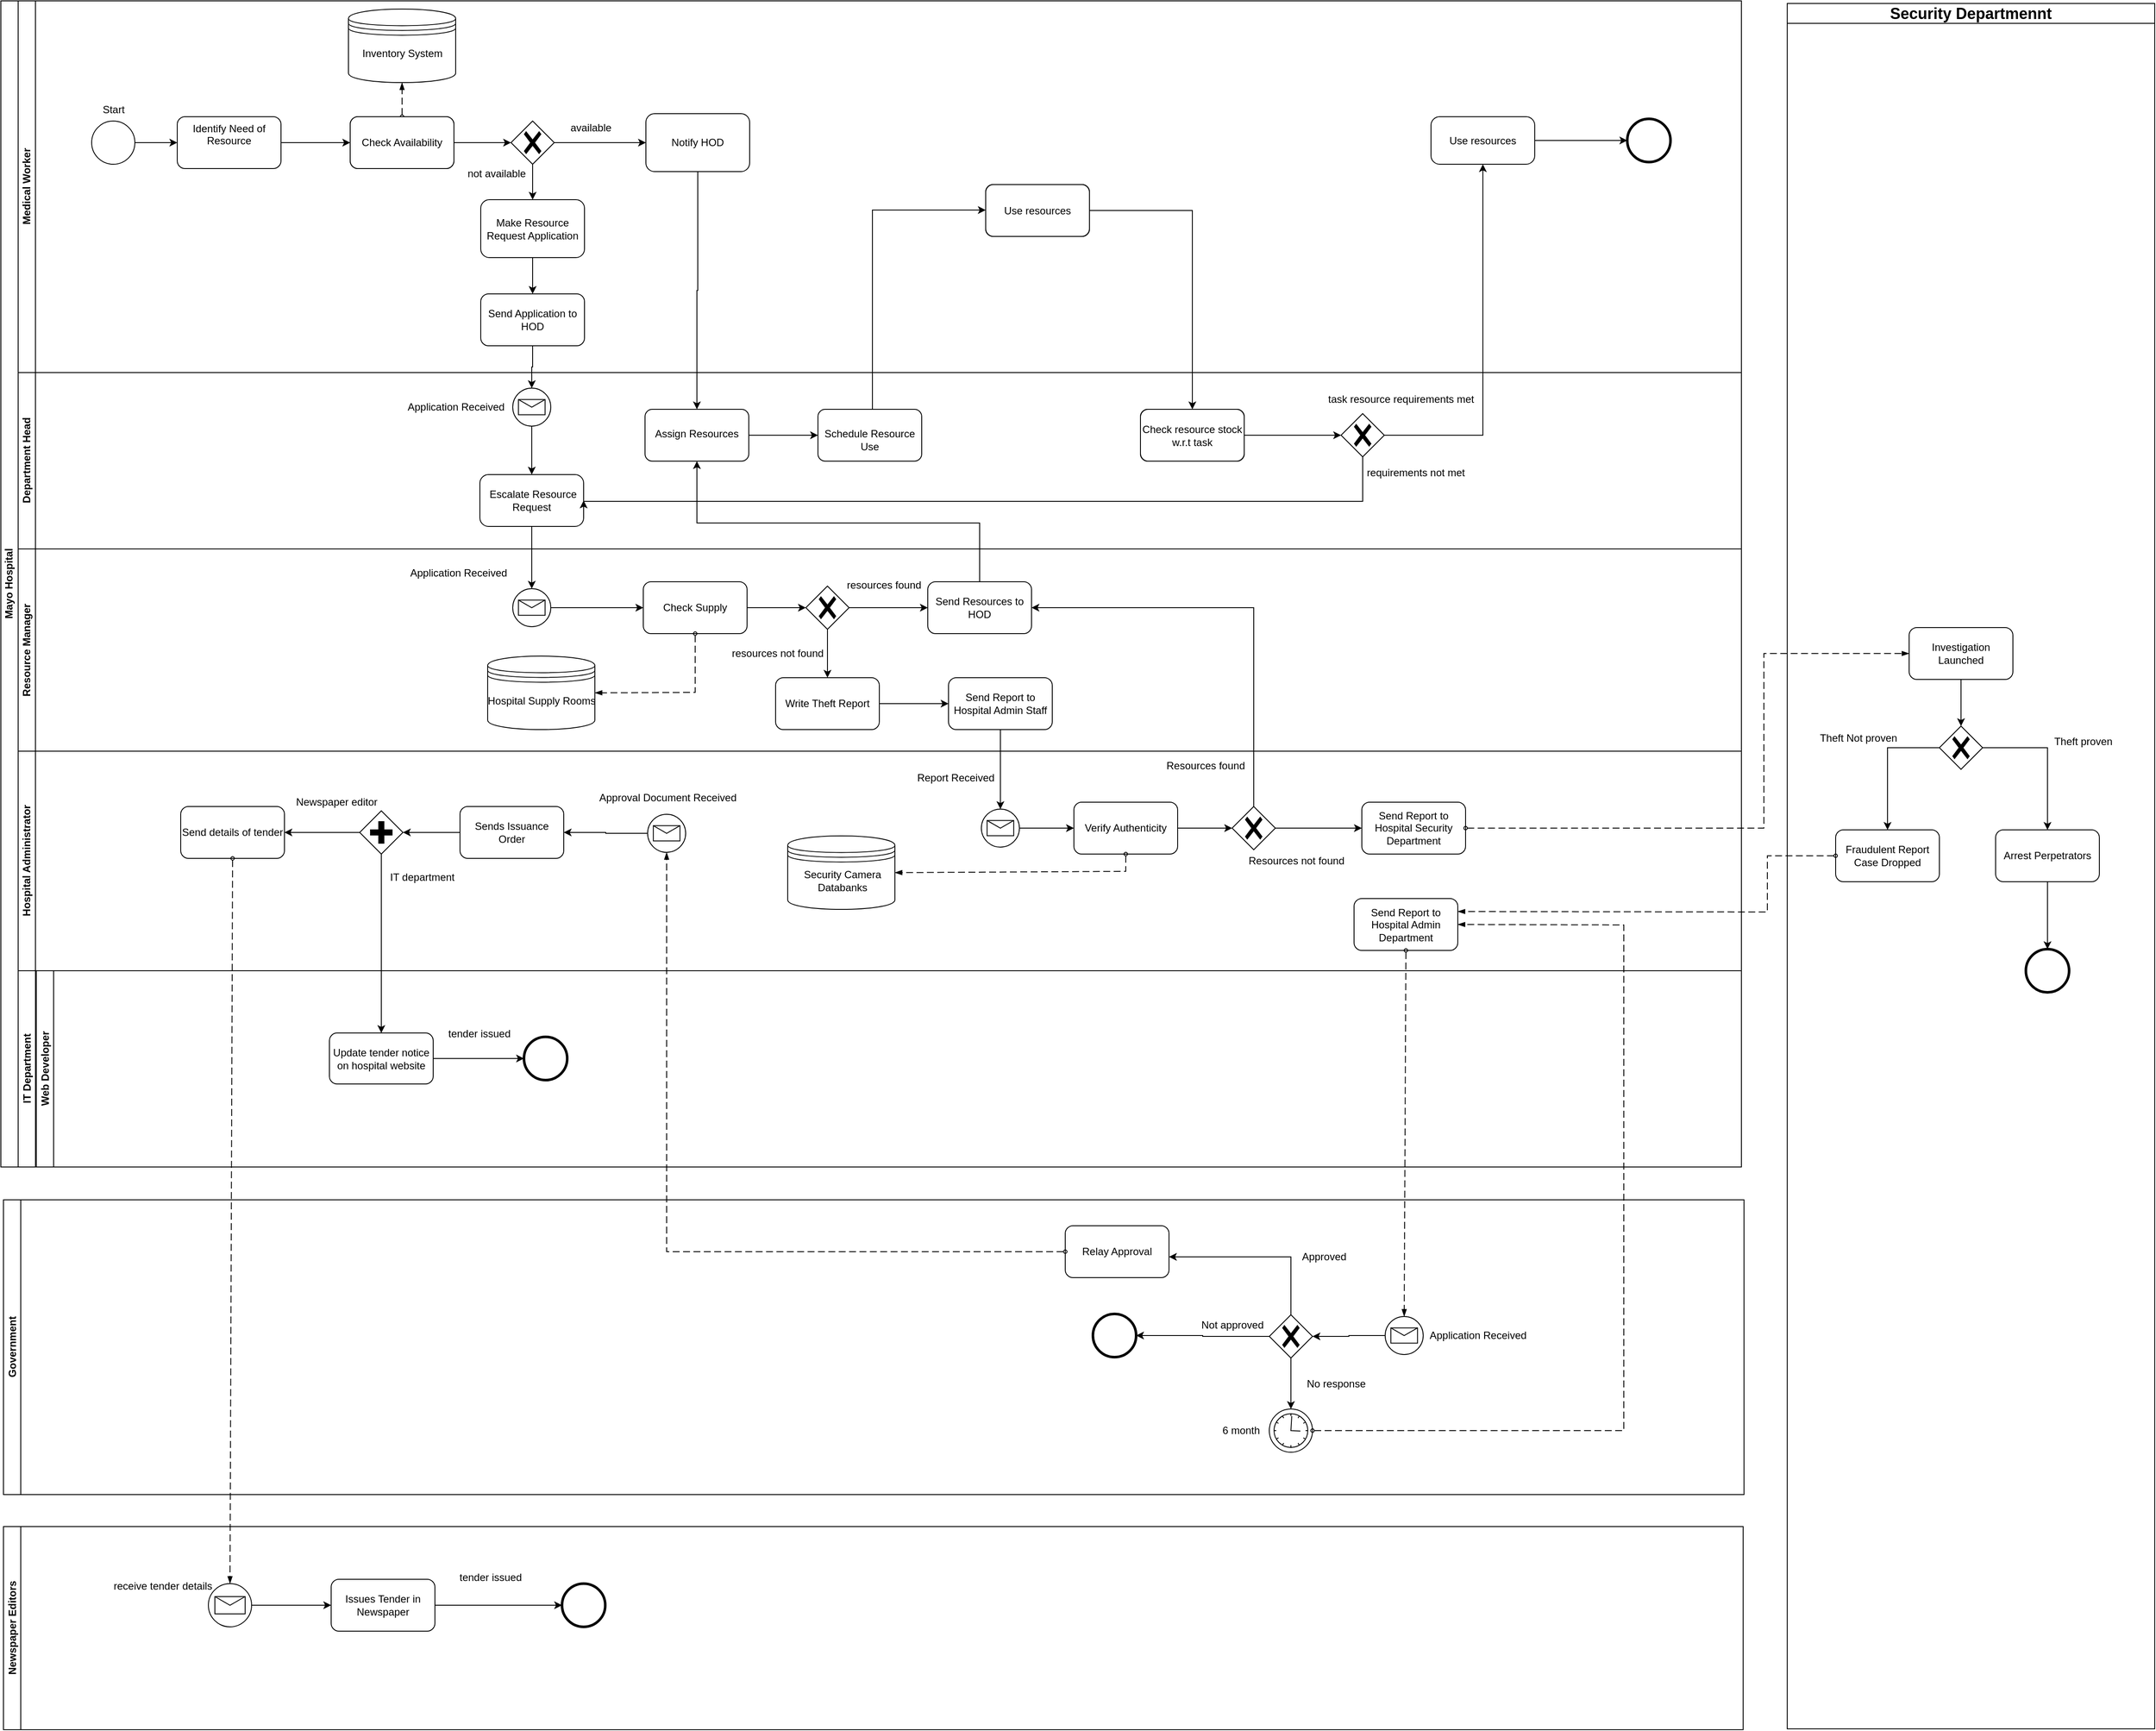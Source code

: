 <mxfile version="21.3.2">
  <diagram id="prtHgNgQTEPvFCAcTncT" name="Page-1">
    <mxGraphModel dx="1350" dy="843" grid="0" gridSize="10" guides="1" tooltips="1" connect="1" arrows="1" fold="1" page="0" pageScale="1" pageWidth="827" pageHeight="1169" math="0" shadow="0">
      <root>
        <mxCell id="0" />
        <mxCell id="1" parent="0" />
        <mxCell id="IY3fmP8SClLRD5BfS2_E-16" value="Mayo Hospital" style="swimlane;html=1;childLayout=stackLayout;resizeParent=1;resizeParentMax=0;horizontal=0;startSize=20;horizontalStack=0;whiteSpace=wrap;labelBackgroundColor=none;" parent="1" vertex="1">
          <mxGeometry x="359" y="471" width="2013" height="1349" as="geometry" />
        </mxCell>
        <mxCell id="IY3fmP8SClLRD5BfS2_E-17" value="Medical Worker" style="swimlane;html=1;startSize=20;horizontal=0;labelBackgroundColor=none;" parent="IY3fmP8SClLRD5BfS2_E-16" vertex="1">
          <mxGeometry x="20" width="1993" height="430" as="geometry" />
        </mxCell>
        <mxCell id="IY3fmP8SClLRD5BfS2_E-31" value="" style="edgeStyle=orthogonalEdgeStyle;rounded=0;orthogonalLoop=1;jettySize=auto;html=1;labelBackgroundColor=none;fontColor=default;" parent="IY3fmP8SClLRD5BfS2_E-17" source="IY3fmP8SClLRD5BfS2_E-26" target="IY3fmP8SClLRD5BfS2_E-30" edge="1">
          <mxGeometry relative="1" as="geometry" />
        </mxCell>
        <mxCell id="IY3fmP8SClLRD5BfS2_E-26" value="" style="points=[[0.145,0.145,0],[0.5,0,0],[0.855,0.145,0],[1,0.5,0],[0.855,0.855,0],[0.5,1,0],[0.145,0.855,0],[0,0.5,0]];shape=mxgraph.bpmn.event;html=1;verticalLabelPosition=bottom;labelBackgroundColor=none;verticalAlign=top;align=center;perimeter=ellipsePerimeter;outlineConnect=0;aspect=fixed;outline=standard;symbol=general;" parent="IY3fmP8SClLRD5BfS2_E-17" vertex="1">
          <mxGeometry x="85" y="139" width="50" height="50" as="geometry" />
        </mxCell>
        <mxCell id="IY3fmP8SClLRD5BfS2_E-34" value="" style="edgeStyle=orthogonalEdgeStyle;rounded=0;orthogonalLoop=1;jettySize=auto;html=1;labelBackgroundColor=none;fontColor=default;" parent="IY3fmP8SClLRD5BfS2_E-17" source="IY3fmP8SClLRD5BfS2_E-30" target="IY3fmP8SClLRD5BfS2_E-33" edge="1">
          <mxGeometry relative="1" as="geometry" />
        </mxCell>
        <mxCell id="IY3fmP8SClLRD5BfS2_E-30" value="Identify Need of Resource" style="rounded=1;whiteSpace=wrap;html=1;verticalAlign=top;labelBackgroundColor=none;align=center;" parent="IY3fmP8SClLRD5BfS2_E-17" vertex="1">
          <mxGeometry x="184" y="134" width="120" height="60" as="geometry" />
        </mxCell>
        <mxCell id="IY3fmP8SClLRD5BfS2_E-32" value="Start" style="text;html=1;align=center;verticalAlign=middle;resizable=0;points=[];autosize=1;strokeColor=none;fillColor=none;labelBackgroundColor=none;" parent="IY3fmP8SClLRD5BfS2_E-17" vertex="1">
          <mxGeometry x="88.5" y="113" width="43" height="26" as="geometry" />
        </mxCell>
        <mxCell id="IY3fmP8SClLRD5BfS2_E-36" value="" style="edgeStyle=orthogonalEdgeStyle;rounded=0;orthogonalLoop=1;jettySize=auto;html=1;labelBackgroundColor=none;fontColor=default;" parent="IY3fmP8SClLRD5BfS2_E-17" source="IY3fmP8SClLRD5BfS2_E-33" target="IY3fmP8SClLRD5BfS2_E-35" edge="1">
          <mxGeometry relative="1" as="geometry" />
        </mxCell>
        <mxCell id="IY3fmP8SClLRD5BfS2_E-33" value="&amp;nbsp;&amp;nbsp;&amp;nbsp;&amp;nbsp;&amp;nbsp;&amp;nbsp;&amp;nbsp;&amp;nbsp;&amp;nbsp;&amp;nbsp;&amp;nbsp;&amp;nbsp;&amp;nbsp;&amp;nbsp;&amp;nbsp;&amp;nbsp;&amp;nbsp;&amp;nbsp;&amp;nbsp;&amp;nbsp;&amp;nbsp;&amp;nbsp;&amp;nbsp;&amp;nbsp;&amp;nbsp;&amp;nbsp;&amp;nbsp;&amp;nbsp;&amp;nbsp;&amp;nbsp;&amp;nbsp;&amp;nbsp;&amp;nbsp;&amp;nbsp;&amp;nbsp;&amp;nbsp;&amp;nbsp; Check Availability" style="whiteSpace=wrap;html=1;verticalAlign=top;rounded=1;labelBackgroundColor=none;" parent="IY3fmP8SClLRD5BfS2_E-17" vertex="1">
          <mxGeometry x="384" y="134" width="120" height="60" as="geometry" />
        </mxCell>
        <mxCell id="IY3fmP8SClLRD5BfS2_E-61" value="" style="edgeStyle=orthogonalEdgeStyle;rounded=0;orthogonalLoop=1;jettySize=auto;html=1;labelBackgroundColor=none;fontColor=default;" parent="IY3fmP8SClLRD5BfS2_E-17" source="IY3fmP8SClLRD5BfS2_E-35" target="IY3fmP8SClLRD5BfS2_E-60" edge="1">
          <mxGeometry relative="1" as="geometry" />
        </mxCell>
        <mxCell id="IY3fmP8SClLRD5BfS2_E-35" value="" style="points=[[0.25,0.25,0],[0.5,0,0],[0.75,0.25,0],[1,0.5,0],[0.75,0.75,0],[0.5,1,0],[0.25,0.75,0],[0,0.5,0]];shape=mxgraph.bpmn.gateway2;html=1;verticalLabelPosition=bottom;labelBackgroundColor=none;verticalAlign=top;align=center;perimeter=rhombusPerimeter;outlineConnect=0;outline=none;symbol=none;gwType=exclusive;" parent="IY3fmP8SClLRD5BfS2_E-17" vertex="1">
          <mxGeometry x="570" y="139" width="50" height="50" as="geometry" />
        </mxCell>
        <mxCell id="IY3fmP8SClLRD5BfS2_E-41" value="available" style="text;html=1;align=center;verticalAlign=middle;resizable=0;points=[];autosize=1;strokeColor=none;fillColor=none;labelBackgroundColor=none;" parent="IY3fmP8SClLRD5BfS2_E-17" vertex="1">
          <mxGeometry x="630" y="134" width="63" height="26" as="geometry" />
        </mxCell>
        <mxCell id="IY3fmP8SClLRD5BfS2_E-42" value="not available" style="text;html=1;align=center;verticalAlign=middle;resizable=0;points=[];autosize=1;strokeColor=none;fillColor=none;labelBackgroundColor=none;" parent="IY3fmP8SClLRD5BfS2_E-17" vertex="1">
          <mxGeometry x="512" y="186.5" width="82" height="26" as="geometry" />
        </mxCell>
        <mxCell id="IY3fmP8SClLRD5BfS2_E-60" value="Notify HOD" style="points=[[0.25,0,0],[0.5,0,0],[0.75,0,0],[1,0.25,0],[1,0.5,0],[1,0.75,0],[0.75,1,0],[0.5,1,0],[0.25,1,0],[0,0.75,0],[0,0.5,0],[0,0.25,0]];shape=mxgraph.bpmn.task;whiteSpace=wrap;rectStyle=rounded;size=10;html=1;container=1;expand=0;collapsible=0;taskMarker=abstract;labelBackgroundColor=none;" parent="IY3fmP8SClLRD5BfS2_E-17" vertex="1">
          <mxGeometry x="726" y="130.5" width="120" height="67" as="geometry" />
        </mxCell>
        <mxCell id="IY3fmP8SClLRD5BfS2_E-69" value="" style="edgeStyle=orthogonalEdgeStyle;rounded=0;orthogonalLoop=1;jettySize=auto;html=1;entryX=0;entryY=0.5;entryDx=0;entryDy=0;entryPerimeter=0;labelBackgroundColor=none;fontColor=default;" parent="IY3fmP8SClLRD5BfS2_E-17" source="IY3fmP8SClLRD5BfS2_E-66" target="IY3fmP8SClLRD5BfS2_E-264" edge="1">
          <mxGeometry relative="1" as="geometry">
            <mxPoint x="1849" y="161.5" as="targetPoint" />
          </mxGeometry>
        </mxCell>
        <mxCell id="IY3fmP8SClLRD5BfS2_E-66" value="Use resources" style="points=[[0.25,0,0],[0.5,0,0],[0.75,0,0],[1,0.25,0],[1,0.5,0],[1,0.75,0],[0.75,1,0],[0.5,1,0],[0.25,1,0],[0,0.75,0],[0,0.5,0],[0,0.25,0]];shape=mxgraph.bpmn.task;whiteSpace=wrap;rectStyle=rounded;size=10;html=1;container=1;expand=0;collapsible=0;taskMarker=abstract;labelBackgroundColor=none;" parent="IY3fmP8SClLRD5BfS2_E-17" vertex="1">
          <mxGeometry x="1634" y="134" width="120" height="55" as="geometry" />
        </mxCell>
        <mxCell id="IY3fmP8SClLRD5BfS2_E-87" value="" style="edgeStyle=orthogonalEdgeStyle;rounded=0;orthogonalLoop=1;jettySize=auto;html=1;labelBackgroundColor=none;fontColor=default;" parent="IY3fmP8SClLRD5BfS2_E-17" source="IY3fmP8SClLRD5BfS2_E-77" target="IY3fmP8SClLRD5BfS2_E-86" edge="1">
          <mxGeometry relative="1" as="geometry" />
        </mxCell>
        <mxCell id="IY3fmP8SClLRD5BfS2_E-77" value="Make Resource Request Application" style="points=[[0.25,0,0],[0.5,0,0],[0.75,0,0],[1,0.25,0],[1,0.5,0],[1,0.75,0],[0.75,1,0],[0.5,1,0],[0.25,1,0],[0,0.75,0],[0,0.5,0],[0,0.25,0]];shape=mxgraph.bpmn.task;whiteSpace=wrap;rectStyle=rounded;size=10;html=1;container=1;expand=0;collapsible=0;taskMarker=abstract;labelBackgroundColor=none;" parent="IY3fmP8SClLRD5BfS2_E-17" vertex="1">
          <mxGeometry x="535" y="230" width="120" height="67" as="geometry" />
        </mxCell>
        <mxCell id="IY3fmP8SClLRD5BfS2_E-81" value="" style="endArrow=classic;html=1;rounded=0;exitX=0.5;exitY=1;exitDx=0;exitDy=0;exitPerimeter=0;entryX=0.5;entryY=0;entryDx=0;entryDy=0;entryPerimeter=0;labelBackgroundColor=none;fontColor=default;" parent="IY3fmP8SClLRD5BfS2_E-17" source="IY3fmP8SClLRD5BfS2_E-35" target="IY3fmP8SClLRD5BfS2_E-77" edge="1">
          <mxGeometry width="50" height="50" relative="1" as="geometry">
            <mxPoint x="797" y="336" as="sourcePoint" />
            <mxPoint x="847" y="286" as="targetPoint" />
          </mxGeometry>
        </mxCell>
        <mxCell id="IY3fmP8SClLRD5BfS2_E-86" value="Send Application to HOD" style="rounded=1;whiteSpace=wrap;html=1;labelBackgroundColor=none;" parent="IY3fmP8SClLRD5BfS2_E-17" vertex="1">
          <mxGeometry x="535" y="339" width="120" height="60" as="geometry" />
        </mxCell>
        <mxCell id="IY3fmP8SClLRD5BfS2_E-169" value="" style="shape=datastore;html=1;labelPosition=center;verticalLabelPosition=bottom;align=center;verticalAlign=top;labelBackgroundColor=none;" parent="IY3fmP8SClLRD5BfS2_E-17" vertex="1">
          <mxGeometry x="382" y="9.5" width="124" height="85" as="geometry" />
        </mxCell>
        <mxCell id="IY3fmP8SClLRD5BfS2_E-171" value="" style="dashed=1;dashPattern=8 4;endArrow=blockThin;endFill=1;startArrow=oval;startFill=0;endSize=6;startSize=4;html=1;rounded=0;entryX=0.5;entryY=1;entryDx=0;entryDy=0;labelBackgroundColor=none;fontColor=default;" parent="IY3fmP8SClLRD5BfS2_E-17" source="IY3fmP8SClLRD5BfS2_E-33" target="IY3fmP8SClLRD5BfS2_E-169" edge="1">
          <mxGeometry width="160" relative="1" as="geometry">
            <mxPoint x="903" y="269" as="sourcePoint" />
            <mxPoint x="1063" y="269" as="targetPoint" />
          </mxGeometry>
        </mxCell>
        <mxCell id="IY3fmP8SClLRD5BfS2_E-172" value="Inventory System" style="text;html=1;align=center;verticalAlign=middle;resizable=0;points=[];autosize=1;strokeColor=none;fillColor=none;labelBackgroundColor=none;" parent="IY3fmP8SClLRD5BfS2_E-17" vertex="1">
          <mxGeometry x="388" y="48" width="111" height="26" as="geometry" />
        </mxCell>
        <mxCell id="IY3fmP8SClLRD5BfS2_E-264" value="" style="points=[[0.145,0.145,0],[0.5,0,0],[0.855,0.145,0],[1,0.5,0],[0.855,0.855,0],[0.5,1,0],[0.145,0.855,0],[0,0.5,0]];shape=mxgraph.bpmn.event;html=1;verticalLabelPosition=bottom;labelBackgroundColor=none;verticalAlign=top;align=center;perimeter=ellipsePerimeter;outlineConnect=0;aspect=fixed;outline=end;symbol=terminate2;" parent="IY3fmP8SClLRD5BfS2_E-17" vertex="1">
          <mxGeometry x="1861" y="136.5" width="50" height="50" as="geometry" />
        </mxCell>
        <mxCell id="IY3fmP8SClLRD5BfS2_E-45" value="Use resources" style="rounded=1;whiteSpace=wrap;html=1;verticalAlign=top;labelBackgroundColor=none;arcSize=14;fillStyle=hatch;" parent="IY3fmP8SClLRD5BfS2_E-17" vertex="1">
          <mxGeometry x="1119" y="212.5" width="120" height="60" as="geometry" />
        </mxCell>
        <mxCell id="WIWOIlr0f5QlMzEuFdTS-1" value="Check Availability" style="rounded=1;whiteSpace=wrap;html=1;labelBackgroundColor=none;" parent="IY3fmP8SClLRD5BfS2_E-17" vertex="1">
          <mxGeometry x="384" y="134" width="120" height="60" as="geometry" />
        </mxCell>
        <mxCell id="WIWOIlr0f5QlMzEuFdTS-2" value="Use resources" style="rounded=1;whiteSpace=wrap;html=1;labelBackgroundColor=none;" parent="IY3fmP8SClLRD5BfS2_E-17" vertex="1">
          <mxGeometry x="1119" y="212.5" width="120" height="60" as="geometry" />
        </mxCell>
        <mxCell id="IY3fmP8SClLRD5BfS2_E-18" value="Department Head" style="swimlane;html=1;startSize=20;horizontal=0;labelBackgroundColor=none;" parent="IY3fmP8SClLRD5BfS2_E-16" vertex="1">
          <mxGeometry x="20" y="430" width="1993" height="204" as="geometry" />
        </mxCell>
        <mxCell id="IY3fmP8SClLRD5BfS2_E-37" value="&amp;nbsp;&amp;nbsp;&amp;nbsp;&amp;nbsp;&amp;nbsp;&amp;nbsp;&amp;nbsp;&amp;nbsp;&amp;nbsp;&amp;nbsp;&amp;nbsp;&amp;nbsp;&amp;nbsp;&amp;nbsp;&amp;nbsp;&amp;nbsp;&amp;nbsp;&amp;nbsp;&amp;nbsp;&amp;nbsp;&amp;nbsp;&amp;nbsp;&amp;nbsp;&amp;nbsp;&amp;nbsp;&amp;nbsp;&amp;nbsp;&amp;nbsp;&amp;nbsp;&amp;nbsp;&amp;nbsp;&amp;nbsp; Assign Resources" style="rounded=1;whiteSpace=wrap;html=1;verticalAlign=top;labelBackgroundColor=none;arcSize=14;" parent="IY3fmP8SClLRD5BfS2_E-18" vertex="1">
          <mxGeometry x="725" y="42.5" width="120" height="60" as="geometry" />
        </mxCell>
        <mxCell id="IY3fmP8SClLRD5BfS2_E-43" value="&amp;nbsp;&amp;nbsp;&amp;nbsp;&amp;nbsp;&amp;nbsp;&amp;nbsp;&amp;nbsp;&amp;nbsp;&amp;nbsp;&amp;nbsp;&amp;nbsp;&amp;nbsp;&amp;nbsp;&amp;nbsp;&amp;nbsp;&amp;nbsp;&amp;nbsp;&amp;nbsp;&amp;nbsp;&amp;nbsp;&amp;nbsp;&amp;nbsp;&amp;nbsp;&amp;nbsp; Schedule Resource Use" style="whiteSpace=wrap;html=1;verticalAlign=top;rounded=1;labelBackgroundColor=none;arcSize=14;" parent="IY3fmP8SClLRD5BfS2_E-18" vertex="1">
          <mxGeometry x="925" y="42.5" width="120" height="60" as="geometry" />
        </mxCell>
        <mxCell id="IY3fmP8SClLRD5BfS2_E-44" value="" style="edgeStyle=orthogonalEdgeStyle;rounded=0;orthogonalLoop=1;jettySize=auto;html=1;labelBackgroundColor=none;fontColor=default;" parent="IY3fmP8SClLRD5BfS2_E-18" source="IY3fmP8SClLRD5BfS2_E-37" target="IY3fmP8SClLRD5BfS2_E-43" edge="1">
          <mxGeometry relative="1" as="geometry" />
        </mxCell>
        <mxCell id="IY3fmP8SClLRD5BfS2_E-47" value="Check resource stock w.r.t task" style="whiteSpace=wrap;html=1;verticalAlign=top;rounded=1;labelBackgroundColor=none;arcSize=14;fillStyle=hatch;" parent="IY3fmP8SClLRD5BfS2_E-18" vertex="1">
          <mxGeometry x="1298" y="42.5" width="120" height="60" as="geometry" />
        </mxCell>
        <mxCell id="IY3fmP8SClLRD5BfS2_E-51" value="" style="points=[[0.25,0.25,0],[0.5,0,0],[0.75,0.25,0],[1,0.5,0],[0.75,0.75,0],[0.5,1,0],[0.25,0.75,0],[0,0.5,0]];shape=mxgraph.bpmn.gateway2;html=1;verticalLabelPosition=bottom;labelBackgroundColor=none;verticalAlign=top;align=center;perimeter=rhombusPerimeter;outlineConnect=0;outline=none;symbol=none;gwType=exclusive;" parent="IY3fmP8SClLRD5BfS2_E-18" vertex="1">
          <mxGeometry x="1530" y="47.5" width="50" height="50" as="geometry" />
        </mxCell>
        <mxCell id="IY3fmP8SClLRD5BfS2_E-52" value="" style="edgeStyle=orthogonalEdgeStyle;rounded=0;orthogonalLoop=1;jettySize=auto;html=1;labelBackgroundColor=none;fontColor=default;" parent="IY3fmP8SClLRD5BfS2_E-18" source="IY3fmP8SClLRD5BfS2_E-47" target="IY3fmP8SClLRD5BfS2_E-51" edge="1">
          <mxGeometry relative="1" as="geometry" />
        </mxCell>
        <mxCell id="IY3fmP8SClLRD5BfS2_E-58" value="requirements not met " style="text;html=1;align=center;verticalAlign=middle;resizable=0;points=[];autosize=1;strokeColor=none;fillColor=none;labelBackgroundColor=none;" parent="IY3fmP8SClLRD5BfS2_E-18" vertex="1">
          <mxGeometry x="1551" y="102.5" width="129" height="26" as="geometry" />
        </mxCell>
        <mxCell id="IY3fmP8SClLRD5BfS2_E-57" value="task resource requirements met " style="text;html=1;align=center;verticalAlign=middle;resizable=0;points=[];autosize=1;strokeColor=none;fillColor=none;labelBackgroundColor=none;" parent="IY3fmP8SClLRD5BfS2_E-18" vertex="1">
          <mxGeometry x="1507" y="18" width="184" height="26" as="geometry" />
        </mxCell>
        <mxCell id="IY3fmP8SClLRD5BfS2_E-75" value="&amp;nbsp;Escalate Resource Request " style="points=[[0.25,0,0],[0.5,0,0],[0.75,0,0],[1,0.25,0],[1,0.5,0],[1,0.75,0],[0.75,1,0],[0.5,1,0],[0.25,1,0],[0,0.75,0],[0,0.5,0],[0,0.25,0]];shape=mxgraph.bpmn.task;whiteSpace=wrap;rectStyle=rounded;size=10;html=1;container=1;expand=0;collapsible=0;taskMarker=abstract;labelBackgroundColor=none;" parent="IY3fmP8SClLRD5BfS2_E-18" vertex="1">
          <mxGeometry x="534" y="118" width="120" height="60" as="geometry" />
        </mxCell>
        <mxCell id="IY3fmP8SClLRD5BfS2_E-56" value="" style="edgeStyle=orthogonalEdgeStyle;rounded=0;orthogonalLoop=1;jettySize=auto;html=1;entryX=1;entryY=0.5;entryDx=0;entryDy=0;entryPerimeter=0;labelBackgroundColor=none;fontColor=default;" parent="IY3fmP8SClLRD5BfS2_E-18" source="IY3fmP8SClLRD5BfS2_E-51" target="IY3fmP8SClLRD5BfS2_E-75" edge="1">
          <mxGeometry relative="1" as="geometry">
            <mxPoint x="657" y="149" as="targetPoint" />
            <Array as="points">
              <mxPoint x="1555" y="149" />
              <mxPoint x="654" y="149" />
            </Array>
          </mxGeometry>
        </mxCell>
        <mxCell id="IY3fmP8SClLRD5BfS2_E-82" value="" style="points=[[0.145,0.145,0],[0.5,0,0],[0.855,0.145,0],[1,0.5,0],[0.855,0.855,0],[0.5,1,0],[0.145,0.855,0],[0,0.5,0]];shape=mxgraph.bpmn.event;html=1;verticalLabelPosition=bottom;labelBackgroundColor=none;verticalAlign=top;align=center;perimeter=ellipsePerimeter;outlineConnect=0;aspect=fixed;outline=standard;symbol=message;" parent="IY3fmP8SClLRD5BfS2_E-18" vertex="1">
          <mxGeometry x="572" y="18" width="44" height="44" as="geometry" />
        </mxCell>
        <mxCell id="IY3fmP8SClLRD5BfS2_E-84" value="" style="endArrow=classic;html=1;rounded=0;exitX=0.5;exitY=1;exitDx=0;exitDy=0;exitPerimeter=0;entryX=0.5;entryY=0;entryDx=0;entryDy=0;entryPerimeter=0;labelBackgroundColor=none;fontColor=default;" parent="IY3fmP8SClLRD5BfS2_E-18" source="IY3fmP8SClLRD5BfS2_E-82" target="IY3fmP8SClLRD5BfS2_E-75" edge="1">
          <mxGeometry width="50" height="50" relative="1" as="geometry">
            <mxPoint x="675" y="-16" as="sourcePoint" />
            <mxPoint x="725" y="-66" as="targetPoint" />
          </mxGeometry>
        </mxCell>
        <mxCell id="IY3fmP8SClLRD5BfS2_E-85" value="Application Received" style="text;html=1;align=center;verticalAlign=middle;resizable=0;points=[];autosize=1;strokeColor=none;fillColor=none;labelBackgroundColor=none;" parent="IY3fmP8SClLRD5BfS2_E-18" vertex="1">
          <mxGeometry x="443" y="27" width="126" height="26" as="geometry" />
        </mxCell>
        <mxCell id="WIWOIlr0f5QlMzEuFdTS-5" value="Check resource stock w.r.t task" style="rounded=1;whiteSpace=wrap;html=1;labelBackgroundColor=none;" parent="IY3fmP8SClLRD5BfS2_E-18" vertex="1">
          <mxGeometry x="1298" y="42.5" width="120" height="60" as="geometry" />
        </mxCell>
        <mxCell id="IY3fmP8SClLRD5BfS2_E-23" value="Resource Manager" style="swimlane;startSize=20;horizontal=0;html=1;whiteSpace=wrap;labelBackgroundColor=none;" parent="IY3fmP8SClLRD5BfS2_E-16" vertex="1">
          <mxGeometry x="20" y="634" width="1993" height="234" as="geometry" />
        </mxCell>
        <mxCell id="IY3fmP8SClLRD5BfS2_E-100" value="" style="edgeStyle=orthogonalEdgeStyle;rounded=0;orthogonalLoop=1;jettySize=auto;html=1;labelBackgroundColor=none;fontColor=default;" parent="IY3fmP8SClLRD5BfS2_E-23" source="IY3fmP8SClLRD5BfS2_E-89" target="IY3fmP8SClLRD5BfS2_E-99" edge="1">
          <mxGeometry relative="1" as="geometry" />
        </mxCell>
        <mxCell id="IY3fmP8SClLRD5BfS2_E-89" value="" style="points=[[0.145,0.145,0],[0.5,0,0],[0.855,0.145,0],[1,0.5,0],[0.855,0.855,0],[0.5,1,0],[0.145,0.855,0],[0,0.5,0]];shape=mxgraph.bpmn.event;html=1;verticalLabelPosition=bottom;labelBackgroundColor=none;verticalAlign=top;align=center;perimeter=ellipsePerimeter;outlineConnect=0;aspect=fixed;outline=standard;symbol=message;" parent="IY3fmP8SClLRD5BfS2_E-23" vertex="1">
          <mxGeometry x="572" y="46" width="44" height="44" as="geometry" />
        </mxCell>
        <mxCell id="IY3fmP8SClLRD5BfS2_E-91" value="Application Received" style="text;html=1;align=center;verticalAlign=middle;resizable=0;points=[];autosize=1;strokeColor=none;fillColor=none;labelBackgroundColor=none;" parent="IY3fmP8SClLRD5BfS2_E-23" vertex="1">
          <mxGeometry x="446" y="15" width="126" height="26" as="geometry" />
        </mxCell>
        <mxCell id="IY3fmP8SClLRD5BfS2_E-103" value="" style="edgeStyle=orthogonalEdgeStyle;rounded=0;orthogonalLoop=1;jettySize=auto;html=1;entryX=0;entryY=0.5;entryDx=0;entryDy=0;entryPerimeter=0;labelBackgroundColor=none;fontColor=default;" parent="IY3fmP8SClLRD5BfS2_E-23" source="IY3fmP8SClLRD5BfS2_E-99" target="IY3fmP8SClLRD5BfS2_E-104" edge="1">
          <mxGeometry relative="1" as="geometry">
            <mxPoint x="923" y="68" as="targetPoint" />
          </mxGeometry>
        </mxCell>
        <mxCell id="IY3fmP8SClLRD5BfS2_E-99" value="Check Supply" style="rounded=1;whiteSpace=wrap;html=1;labelBackgroundColor=none;" parent="IY3fmP8SClLRD5BfS2_E-23" vertex="1">
          <mxGeometry x="723" y="38" width="120" height="60" as="geometry" />
        </mxCell>
        <mxCell id="IY3fmP8SClLRD5BfS2_E-109" value="" style="edgeStyle=orthogonalEdgeStyle;rounded=0;orthogonalLoop=1;jettySize=auto;html=1;labelBackgroundColor=none;fontColor=default;" parent="IY3fmP8SClLRD5BfS2_E-23" source="IY3fmP8SClLRD5BfS2_E-104" target="IY3fmP8SClLRD5BfS2_E-108" edge="1">
          <mxGeometry relative="1" as="geometry" />
        </mxCell>
        <mxCell id="IY3fmP8SClLRD5BfS2_E-119" value="" style="edgeStyle=orthogonalEdgeStyle;rounded=0;orthogonalLoop=1;jettySize=auto;html=1;labelBackgroundColor=none;fontColor=default;" parent="IY3fmP8SClLRD5BfS2_E-23" source="IY3fmP8SClLRD5BfS2_E-104" target="IY3fmP8SClLRD5BfS2_E-117" edge="1">
          <mxGeometry relative="1" as="geometry" />
        </mxCell>
        <mxCell id="IY3fmP8SClLRD5BfS2_E-104" value="" style="points=[[0.25,0.25,0],[0.5,0,0],[0.75,0.25,0],[1,0.5,0],[0.75,0.75,0],[0.5,1,0],[0.25,0.75,0],[0,0.5,0]];shape=mxgraph.bpmn.gateway2;html=1;verticalLabelPosition=bottom;labelBackgroundColor=none;verticalAlign=top;align=center;perimeter=rhombusPerimeter;outlineConnect=0;outline=none;symbol=none;gwType=exclusive;" parent="IY3fmP8SClLRD5BfS2_E-23" vertex="1">
          <mxGeometry x="911" y="43" width="50" height="50" as="geometry" />
        </mxCell>
        <mxCell id="IY3fmP8SClLRD5BfS2_E-108" value="Send Resources to HOD" style="rounded=1;whiteSpace=wrap;html=1;labelBackgroundColor=none;" parent="IY3fmP8SClLRD5BfS2_E-23" vertex="1">
          <mxGeometry x="1052" y="38" width="120" height="60" as="geometry" />
        </mxCell>
        <mxCell id="IY3fmP8SClLRD5BfS2_E-113" value="resources not found" style="text;html=1;align=center;verticalAlign=middle;resizable=0;points=[];autosize=1;strokeColor=none;fillColor=none;labelBackgroundColor=none;" parent="IY3fmP8SClLRD5BfS2_E-23" vertex="1">
          <mxGeometry x="817" y="108" width="122" height="26" as="geometry" />
        </mxCell>
        <mxCell id="IY3fmP8SClLRD5BfS2_E-124" value="" style="edgeStyle=orthogonalEdgeStyle;rounded=0;orthogonalLoop=1;jettySize=auto;html=1;labelBackgroundColor=none;fontColor=default;" parent="IY3fmP8SClLRD5BfS2_E-23" source="IY3fmP8SClLRD5BfS2_E-117" target="IY3fmP8SClLRD5BfS2_E-123" edge="1">
          <mxGeometry relative="1" as="geometry" />
        </mxCell>
        <mxCell id="IY3fmP8SClLRD5BfS2_E-117" value="Write Theft Report" style="rounded=1;whiteSpace=wrap;html=1;labelBackgroundColor=none;" parent="IY3fmP8SClLRD5BfS2_E-23" vertex="1">
          <mxGeometry x="876" y="149" width="120" height="60" as="geometry" />
        </mxCell>
        <mxCell id="IY3fmP8SClLRD5BfS2_E-123" value="Send Report to Hospital Admin Staff" style="whiteSpace=wrap;html=1;rounded=1;labelBackgroundColor=none;" parent="IY3fmP8SClLRD5BfS2_E-23" vertex="1">
          <mxGeometry x="1076" y="149" width="120" height="60" as="geometry" />
        </mxCell>
        <mxCell id="IY3fmP8SClLRD5BfS2_E-110" value="resources found" style="text;html=1;align=center;verticalAlign=middle;resizable=0;points=[];autosize=1;strokeColor=none;fillColor=none;labelBackgroundColor=none;" parent="IY3fmP8SClLRD5BfS2_E-23" vertex="1">
          <mxGeometry x="949" y="29" width="103" height="26" as="geometry" />
        </mxCell>
        <mxCell id="IY3fmP8SClLRD5BfS2_E-185" value="" style="shape=datastore;html=1;labelPosition=center;verticalLabelPosition=bottom;align=center;verticalAlign=top;labelBackgroundColor=none;" parent="IY3fmP8SClLRD5BfS2_E-23" vertex="1">
          <mxGeometry x="543" y="124" width="124" height="85" as="geometry" />
        </mxCell>
        <mxCell id="IY3fmP8SClLRD5BfS2_E-186" value="Hospital Supply Rooms" style="text;html=1;align=center;verticalAlign=middle;resizable=0;points=[];autosize=1;strokeColor=none;fillColor=none;labelBackgroundColor=none;" parent="IY3fmP8SClLRD5BfS2_E-23" vertex="1">
          <mxGeometry x="535" y="162.5" width="140" height="26" as="geometry" />
        </mxCell>
        <mxCell id="IY3fmP8SClLRD5BfS2_E-187" value="" style="dashed=1;dashPattern=8 4;endArrow=blockThin;endFill=1;startArrow=oval;startFill=0;endSize=6;startSize=4;html=1;rounded=0;exitX=0.5;exitY=1;exitDx=0;exitDy=0;entryX=1;entryY=0.5;entryDx=0;entryDy=0;labelBackgroundColor=none;fontColor=default;" parent="IY3fmP8SClLRD5BfS2_E-23" source="IY3fmP8SClLRD5BfS2_E-99" target="IY3fmP8SClLRD5BfS2_E-185" edge="1">
          <mxGeometry width="160" relative="1" as="geometry">
            <mxPoint x="724" y="168" as="sourcePoint" />
            <mxPoint x="724" y="129" as="targetPoint" />
            <Array as="points">
              <mxPoint x="783" y="166" />
            </Array>
          </mxGeometry>
        </mxCell>
        <mxCell id="IY3fmP8SClLRD5BfS2_E-62" style="edgeStyle=orthogonalEdgeStyle;rounded=0;orthogonalLoop=1;jettySize=auto;html=1;exitX=0.5;exitY=1;exitDx=0;exitDy=0;exitPerimeter=0;entryX=0.5;entryY=0;entryDx=0;entryDy=0;labelBackgroundColor=none;fontColor=default;" parent="IY3fmP8SClLRD5BfS2_E-16" source="IY3fmP8SClLRD5BfS2_E-60" target="IY3fmP8SClLRD5BfS2_E-37" edge="1">
          <mxGeometry relative="1" as="geometry" />
        </mxCell>
        <mxCell id="IY3fmP8SClLRD5BfS2_E-67" value="" style="edgeStyle=orthogonalEdgeStyle;rounded=0;orthogonalLoop=1;jettySize=auto;html=1;labelBackgroundColor=none;fontColor=default;" parent="IY3fmP8SClLRD5BfS2_E-16" source="IY3fmP8SClLRD5BfS2_E-51" target="IY3fmP8SClLRD5BfS2_E-66" edge="1">
          <mxGeometry relative="1" as="geometry" />
        </mxCell>
        <mxCell id="IY3fmP8SClLRD5BfS2_E-88" value="" style="edgeStyle=orthogonalEdgeStyle;rounded=0;orthogonalLoop=1;jettySize=auto;html=1;labelBackgroundColor=none;fontColor=default;" parent="IY3fmP8SClLRD5BfS2_E-16" source="IY3fmP8SClLRD5BfS2_E-86" target="IY3fmP8SClLRD5BfS2_E-82" edge="1">
          <mxGeometry relative="1" as="geometry" />
        </mxCell>
        <mxCell id="IY3fmP8SClLRD5BfS2_E-90" value="" style="edgeStyle=orthogonalEdgeStyle;rounded=0;orthogonalLoop=1;jettySize=auto;html=1;labelBackgroundColor=none;fontColor=default;" parent="IY3fmP8SClLRD5BfS2_E-16" source="IY3fmP8SClLRD5BfS2_E-75" target="IY3fmP8SClLRD5BfS2_E-89" edge="1">
          <mxGeometry relative="1" as="geometry" />
        </mxCell>
        <mxCell id="IY3fmP8SClLRD5BfS2_E-19" value="Hospital Administrator" style="swimlane;html=1;startSize=20;horizontal=0;labelBackgroundColor=none;" parent="IY3fmP8SClLRD5BfS2_E-16" vertex="1">
          <mxGeometry x="20" y="868" width="1993" height="254" as="geometry">
            <mxRectangle x="20" y="240" width="460" height="26" as="alternateBounds" />
          </mxGeometry>
        </mxCell>
        <mxCell id="IY3fmP8SClLRD5BfS2_E-126" value="" style="edgeStyle=orthogonalEdgeStyle;rounded=0;orthogonalLoop=1;jettySize=auto;html=1;entryX=0;entryY=0.5;entryDx=0;entryDy=0;labelBackgroundColor=none;fontColor=default;" parent="IY3fmP8SClLRD5BfS2_E-19" source="IY3fmP8SClLRD5BfS2_E-120" target="IY3fmP8SClLRD5BfS2_E-127" edge="1">
          <mxGeometry relative="1" as="geometry">
            <mxPoint x="1200" y="95" as="targetPoint" />
          </mxGeometry>
        </mxCell>
        <mxCell id="IY3fmP8SClLRD5BfS2_E-120" value="" style="points=[[0.145,0.145,0],[0.5,0,0],[0.855,0.145,0],[1,0.5,0],[0.855,0.855,0],[0.5,1,0],[0.145,0.855,0],[0,0.5,0]];shape=mxgraph.bpmn.event;html=1;verticalLabelPosition=bottom;labelBackgroundColor=none;verticalAlign=top;align=center;perimeter=ellipsePerimeter;outlineConnect=0;aspect=fixed;outline=standard;symbol=message;" parent="IY3fmP8SClLRD5BfS2_E-19" vertex="1">
          <mxGeometry x="1114" y="67" width="44" height="44" as="geometry" />
        </mxCell>
        <mxCell id="IY3fmP8SClLRD5BfS2_E-122" value="Report Received" style="text;html=1;align=center;verticalAlign=middle;resizable=0;points=[];autosize=1;strokeColor=none;fillColor=none;labelBackgroundColor=none;" parent="IY3fmP8SClLRD5BfS2_E-19" vertex="1">
          <mxGeometry x="1031" y="18" width="105" height="26" as="geometry" />
        </mxCell>
        <mxCell id="IY3fmP8SClLRD5BfS2_E-130" value="" style="edgeStyle=orthogonalEdgeStyle;rounded=0;orthogonalLoop=1;jettySize=auto;html=1;entryX=0;entryY=0.5;entryDx=0;entryDy=0;entryPerimeter=0;labelBackgroundColor=none;fontColor=default;" parent="IY3fmP8SClLRD5BfS2_E-19" source="IY3fmP8SClLRD5BfS2_E-127" target="IY3fmP8SClLRD5BfS2_E-129" edge="1">
          <mxGeometry relative="1" as="geometry" />
        </mxCell>
        <mxCell id="IY3fmP8SClLRD5BfS2_E-127" value="Verify Authenticity" style="rounded=1;whiteSpace=wrap;html=1;labelBackgroundColor=none;" parent="IY3fmP8SClLRD5BfS2_E-19" vertex="1">
          <mxGeometry x="1221" y="59" width="120" height="60" as="geometry" />
        </mxCell>
        <mxCell id="IY3fmP8SClLRD5BfS2_E-137" value="" style="edgeStyle=orthogonalEdgeStyle;rounded=0;orthogonalLoop=1;jettySize=auto;html=1;labelBackgroundColor=none;fontColor=default;entryX=0;entryY=0.5;entryDx=0;entryDy=0;" parent="IY3fmP8SClLRD5BfS2_E-19" source="IY3fmP8SClLRD5BfS2_E-129" target="ojtFOfJ83OIl4kcFyT_g-4" edge="1">
          <mxGeometry relative="1" as="geometry" />
        </mxCell>
        <mxCell id="IY3fmP8SClLRD5BfS2_E-129" value="" style="points=[[0.25,0.25,0],[0.5,0,0],[0.75,0.25,0],[1,0.5,0],[0.75,0.75,0],[0.5,1,0],[0.25,0.75,0],[0,0.5,0]];shape=mxgraph.bpmn.gateway2;html=1;verticalLabelPosition=bottom;labelBackgroundColor=none;verticalAlign=top;align=center;perimeter=rhombusPerimeter;outlineConnect=0;outline=none;symbol=none;gwType=exclusive;" parent="IY3fmP8SClLRD5BfS2_E-19" vertex="1">
          <mxGeometry x="1404" y="64" width="50" height="50" as="geometry" />
        </mxCell>
        <mxCell id="IY3fmP8SClLRD5BfS2_E-131" value="Resources found" style="text;html=1;align=center;verticalAlign=middle;resizable=0;points=[];autosize=1;strokeColor=none;fillColor=none;labelBackgroundColor=none;" parent="IY3fmP8SClLRD5BfS2_E-19" vertex="1">
          <mxGeometry x="1319" y="4" width="108" height="26" as="geometry" />
        </mxCell>
        <mxCell id="IY3fmP8SClLRD5BfS2_E-136" value="Send Report to Hospital Admin Department" style="rounded=1;whiteSpace=wrap;html=1;labelBackgroundColor=none;" parent="IY3fmP8SClLRD5BfS2_E-19" vertex="1">
          <mxGeometry x="1545" y="170.5" width="120" height="60" as="geometry" />
        </mxCell>
        <mxCell id="IY3fmP8SClLRD5BfS2_E-138" value="Resources not found" style="text;html=1;align=center;verticalAlign=middle;resizable=0;points=[];autosize=1;strokeColor=none;fillColor=none;labelBackgroundColor=none;" parent="IY3fmP8SClLRD5BfS2_E-19" vertex="1">
          <mxGeometry x="1414" y="114" width="127" height="26" as="geometry" />
        </mxCell>
        <mxCell id="IY3fmP8SClLRD5BfS2_E-189" value="" style="shape=datastore;html=1;labelPosition=center;verticalLabelPosition=bottom;align=center;verticalAlign=top;labelBackgroundColor=none;" parent="IY3fmP8SClLRD5BfS2_E-19" vertex="1">
          <mxGeometry x="890" y="98" width="124" height="85" as="geometry" />
        </mxCell>
        <mxCell id="IY3fmP8SClLRD5BfS2_E-190" value="Security Camera&lt;br&gt;Databanks" style="text;html=1;align=center;verticalAlign=middle;resizable=0;points=[];autosize=1;strokeColor=none;fillColor=none;labelBackgroundColor=none;" parent="IY3fmP8SClLRD5BfS2_E-19" vertex="1">
          <mxGeometry x="899" y="129.5" width="107" height="41" as="geometry" />
        </mxCell>
        <mxCell id="IY3fmP8SClLRD5BfS2_E-193" value="" style="dashed=1;dashPattern=8 4;endArrow=blockThin;endFill=1;startArrow=oval;startFill=0;endSize=6;startSize=4;html=1;rounded=0;exitX=0.5;exitY=1;exitDx=0;exitDy=0;entryX=1;entryY=0.5;entryDx=0;entryDy=0;labelBackgroundColor=none;fontColor=default;" parent="IY3fmP8SClLRD5BfS2_E-19" source="IY3fmP8SClLRD5BfS2_E-127" target="IY3fmP8SClLRD5BfS2_E-189" edge="1">
          <mxGeometry width="160" relative="1" as="geometry">
            <mxPoint x="1149" y="136" as="sourcePoint" />
            <mxPoint x="1033" y="204" as="targetPoint" />
            <Array as="points">
              <mxPoint x="1281" y="139" />
            </Array>
          </mxGeometry>
        </mxCell>
        <mxCell id="IY3fmP8SClLRD5BfS2_E-226" value="" style="edgeStyle=orthogonalEdgeStyle;rounded=0;orthogonalLoop=1;jettySize=auto;html=1;labelBackgroundColor=none;fontColor=default;" parent="IY3fmP8SClLRD5BfS2_E-19" source="IY3fmP8SClLRD5BfS2_E-195" target="IY3fmP8SClLRD5BfS2_E-225" edge="1">
          <mxGeometry relative="1" as="geometry" />
        </mxCell>
        <mxCell id="IY3fmP8SClLRD5BfS2_E-195" value="Sends Issuance Order" style="rounded=1;whiteSpace=wrap;html=1;labelBackgroundColor=none;" parent="IY3fmP8SClLRD5BfS2_E-19" vertex="1">
          <mxGeometry x="511" y="64" width="120" height="60" as="geometry" />
        </mxCell>
        <mxCell id="IY3fmP8SClLRD5BfS2_E-198" value="Approval Document Received" style="text;html=1;align=center;verticalAlign=middle;resizable=0;points=[];autosize=1;strokeColor=none;fillColor=none;labelBackgroundColor=none;" parent="IY3fmP8SClLRD5BfS2_E-19" vertex="1">
          <mxGeometry x="665" y="41" width="172" height="26" as="geometry" />
        </mxCell>
        <mxCell id="IY3fmP8SClLRD5BfS2_E-230" value="" style="edgeStyle=orthogonalEdgeStyle;rounded=0;orthogonalLoop=1;jettySize=auto;html=1;labelBackgroundColor=none;fontColor=default;" parent="IY3fmP8SClLRD5BfS2_E-19" source="IY3fmP8SClLRD5BfS2_E-225" target="IY3fmP8SClLRD5BfS2_E-229" edge="1">
          <mxGeometry relative="1" as="geometry" />
        </mxCell>
        <mxCell id="IY3fmP8SClLRD5BfS2_E-225" value="" style="points=[[0.25,0.25,0],[0.5,0,0],[0.75,0.25,0],[1,0.5,0],[0.75,0.75,0],[0.5,1,0],[0.25,0.75,0],[0,0.5,0]];shape=mxgraph.bpmn.gateway2;html=1;verticalLabelPosition=bottom;labelBackgroundColor=none;verticalAlign=top;align=center;perimeter=rhombusPerimeter;outlineConnect=0;outline=none;symbol=none;gwType=parallel;" parent="IY3fmP8SClLRD5BfS2_E-19" vertex="1">
          <mxGeometry x="395" y="69" width="50" height="50" as="geometry" />
        </mxCell>
        <mxCell id="IY3fmP8SClLRD5BfS2_E-229" value="Send details of tender" style="rounded=1;whiteSpace=wrap;html=1;labelBackgroundColor=none;" parent="IY3fmP8SClLRD5BfS2_E-19" vertex="1">
          <mxGeometry x="188" y="64" width="120" height="60" as="geometry" />
        </mxCell>
        <mxCell id="IY3fmP8SClLRD5BfS2_E-234" value="Newspaper editor" style="text;html=1;align=center;verticalAlign=middle;resizable=0;points=[];autosize=1;strokeColor=none;fillColor=none;labelBackgroundColor=none;" parent="IY3fmP8SClLRD5BfS2_E-19" vertex="1">
          <mxGeometry x="313" y="46" width="109" height="26" as="geometry" />
        </mxCell>
        <mxCell id="ojtFOfJ83OIl4kcFyT_g-4" value="Send Report to Hospital Security Department" style="rounded=1;whiteSpace=wrap;html=1;labelBackgroundColor=none;" vertex="1" parent="IY3fmP8SClLRD5BfS2_E-19">
          <mxGeometry x="1554" y="59" width="120" height="60" as="geometry" />
        </mxCell>
        <mxCell id="IY3fmP8SClLRD5BfS2_E-133" value="" style="endArrow=classic;html=1;rounded=0;exitX=0.5;exitY=0;exitDx=0;exitDy=0;exitPerimeter=0;entryX=1;entryY=0.5;entryDx=0;entryDy=0;labelBackgroundColor=none;fontColor=default;" parent="IY3fmP8SClLRD5BfS2_E-16" source="IY3fmP8SClLRD5BfS2_E-129" target="IY3fmP8SClLRD5BfS2_E-108" edge="1">
          <mxGeometry width="50" height="50" relative="1" as="geometry">
            <mxPoint x="1137" y="732" as="sourcePoint" />
            <mxPoint x="1368" y="712" as="targetPoint" />
            <Array as="points">
              <mxPoint x="1449" y="702" />
            </Array>
          </mxGeometry>
        </mxCell>
        <mxCell id="IY3fmP8SClLRD5BfS2_E-176" value="" style="endArrow=classic;html=1;rounded=0;entryX=0.5;entryY=1;entryDx=0;entryDy=0;exitX=0.5;exitY=0;exitDx=0;exitDy=0;labelBackgroundColor=none;fontColor=default;" parent="IY3fmP8SClLRD5BfS2_E-16" source="IY3fmP8SClLRD5BfS2_E-108" target="IY3fmP8SClLRD5BfS2_E-37" edge="1">
          <mxGeometry width="50" height="50" relative="1" as="geometry">
            <mxPoint x="1194" y="757" as="sourcePoint" />
            <mxPoint x="1244" y="707" as="targetPoint" />
            <Array as="points">
              <mxPoint x="1132" y="604" />
              <mxPoint x="805" y="604" />
            </Array>
          </mxGeometry>
        </mxCell>
        <mxCell id="IY3fmP8SClLRD5BfS2_E-188" value="" style="edgeStyle=orthogonalEdgeStyle;rounded=0;orthogonalLoop=1;jettySize=auto;html=1;entryX=0.5;entryY=0;entryDx=0;entryDy=0;entryPerimeter=0;labelBackgroundColor=none;fontColor=default;" parent="IY3fmP8SClLRD5BfS2_E-16" source="IY3fmP8SClLRD5BfS2_E-123" target="IY3fmP8SClLRD5BfS2_E-120" edge="1">
          <mxGeometry relative="1" as="geometry" />
        </mxCell>
        <mxCell id="IY3fmP8SClLRD5BfS2_E-221" value="IT Department" style="swimlane;startSize=20;horizontal=0;html=1;whiteSpace=wrap;labelBackgroundColor=none;" parent="IY3fmP8SClLRD5BfS2_E-16" vertex="1">
          <mxGeometry x="20" y="1122" width="1993" height="227" as="geometry" />
        </mxCell>
        <mxCell id="IY3fmP8SClLRD5BfS2_E-222" value="Web Developer" style="swimlane;startSize=20;horizontal=0;html=1;whiteSpace=wrap;labelBackgroundColor=none;" parent="IY3fmP8SClLRD5BfS2_E-221" vertex="1">
          <mxGeometry x="21" width="1972" height="227" as="geometry" />
        </mxCell>
        <mxCell id="IY3fmP8SClLRD5BfS2_E-240" value="" style="edgeStyle=orthogonalEdgeStyle;rounded=0;orthogonalLoop=1;jettySize=auto;html=1;labelBackgroundColor=none;fontColor=default;" parent="IY3fmP8SClLRD5BfS2_E-222" source="IY3fmP8SClLRD5BfS2_E-236" target="IY3fmP8SClLRD5BfS2_E-239" edge="1">
          <mxGeometry relative="1" as="geometry" />
        </mxCell>
        <mxCell id="IY3fmP8SClLRD5BfS2_E-236" value="Update tender notice on hospital website" style="rounded=1;whiteSpace=wrap;html=1;labelBackgroundColor=none;" parent="IY3fmP8SClLRD5BfS2_E-222" vertex="1">
          <mxGeometry x="339" y="72" width="120" height="59" as="geometry" />
        </mxCell>
        <mxCell id="IY3fmP8SClLRD5BfS2_E-239" value="" style="points=[[0.145,0.145,0],[0.5,0,0],[0.855,0.145,0],[1,0.5,0],[0.855,0.855,0],[0.5,1,0],[0.145,0.855,0],[0,0.5,0]];shape=mxgraph.bpmn.event;html=1;verticalLabelPosition=bottom;labelBackgroundColor=none;verticalAlign=top;align=center;perimeter=ellipsePerimeter;outlineConnect=0;aspect=fixed;outline=end;symbol=terminate2;" parent="IY3fmP8SClLRD5BfS2_E-222" vertex="1">
          <mxGeometry x="564" y="76.5" width="50" height="50" as="geometry" />
        </mxCell>
        <mxCell id="IY3fmP8SClLRD5BfS2_E-241" value="tender issued" style="text;html=1;align=center;verticalAlign=middle;resizable=0;points=[];autosize=1;strokeColor=none;fillColor=none;labelBackgroundColor=none;" parent="IY3fmP8SClLRD5BfS2_E-222" vertex="1">
          <mxGeometry x="468" y="60" width="88" height="26" as="geometry" />
        </mxCell>
        <mxCell id="IY3fmP8SClLRD5BfS2_E-232" value="" style="edgeStyle=orthogonalEdgeStyle;rounded=0;orthogonalLoop=1;jettySize=auto;html=1;entryX=0.5;entryY=0;entryDx=0;entryDy=0;labelBackgroundColor=none;fontColor=default;" parent="IY3fmP8SClLRD5BfS2_E-16" source="IY3fmP8SClLRD5BfS2_E-225" target="IY3fmP8SClLRD5BfS2_E-236" edge="1">
          <mxGeometry relative="1" as="geometry">
            <mxPoint x="440" y="1199" as="targetPoint" />
          </mxGeometry>
        </mxCell>
        <mxCell id="IY3fmP8SClLRD5BfS2_E-46" value="" style="edgeStyle=orthogonalEdgeStyle;rounded=0;orthogonalLoop=1;jettySize=auto;html=1;labelBackgroundColor=none;fontColor=default;" parent="IY3fmP8SClLRD5BfS2_E-16" source="IY3fmP8SClLRD5BfS2_E-43" target="IY3fmP8SClLRD5BfS2_E-45" edge="1">
          <mxGeometry relative="1" as="geometry">
            <Array as="points">
              <mxPoint x="1008" y="242" />
            </Array>
          </mxGeometry>
        </mxCell>
        <mxCell id="IY3fmP8SClLRD5BfS2_E-48" value="" style="edgeStyle=orthogonalEdgeStyle;rounded=0;orthogonalLoop=1;jettySize=auto;html=1;labelBackgroundColor=none;fontColor=default;" parent="IY3fmP8SClLRD5BfS2_E-16" source="IY3fmP8SClLRD5BfS2_E-45" target="IY3fmP8SClLRD5BfS2_E-47" edge="1">
          <mxGeometry relative="1" as="geometry" />
        </mxCell>
        <mxCell id="IY3fmP8SClLRD5BfS2_E-92" value="Government" style="swimlane;startSize=20;horizontal=0;html=1;whiteSpace=wrap;labelBackgroundColor=none;" parent="1" vertex="1">
          <mxGeometry x="362" y="1858" width="2013" height="341" as="geometry" />
        </mxCell>
        <mxCell id="IY3fmP8SClLRD5BfS2_E-181" value="" style="edgeStyle=orthogonalEdgeStyle;rounded=0;orthogonalLoop=1;jettySize=auto;html=1;entryX=1;entryY=0.5;entryDx=0;entryDy=0;entryPerimeter=0;labelBackgroundColor=none;fontColor=default;" parent="IY3fmP8SClLRD5BfS2_E-92" source="IY3fmP8SClLRD5BfS2_E-140" target="IY3fmP8SClLRD5BfS2_E-159" edge="1">
          <mxGeometry relative="1" as="geometry">
            <mxPoint x="1550" y="157" as="targetPoint" />
          </mxGeometry>
        </mxCell>
        <mxCell id="IY3fmP8SClLRD5BfS2_E-140" value="" style="points=[[0.145,0.145,0],[0.5,0,0],[0.855,0.145,0],[1,0.5,0],[0.855,0.855,0],[0.5,1,0],[0.145,0.855,0],[0,0.5,0]];shape=mxgraph.bpmn.event;html=1;verticalLabelPosition=bottom;labelBackgroundColor=none;verticalAlign=top;align=center;perimeter=ellipsePerimeter;outlineConnect=0;aspect=fixed;outline=standard;symbol=message;" parent="IY3fmP8SClLRD5BfS2_E-92" vertex="1">
          <mxGeometry x="1598" y="135" width="44" height="44" as="geometry" />
        </mxCell>
        <mxCell id="IY3fmP8SClLRD5BfS2_E-142" value="Application Received" style="text;html=1;align=center;verticalAlign=middle;resizable=0;points=[];autosize=1;strokeColor=none;fillColor=none;labelBackgroundColor=none;" parent="IY3fmP8SClLRD5BfS2_E-92" vertex="1">
          <mxGeometry x="1642" y="144" width="126" height="26" as="geometry" />
        </mxCell>
        <mxCell id="IY3fmP8SClLRD5BfS2_E-164" value="" style="edgeStyle=orthogonalEdgeStyle;rounded=0;orthogonalLoop=1;jettySize=auto;html=1;labelBackgroundColor=none;fontColor=default;" parent="IY3fmP8SClLRD5BfS2_E-92" source="IY3fmP8SClLRD5BfS2_E-159" target="IY3fmP8SClLRD5BfS2_E-163" edge="1">
          <mxGeometry relative="1" as="geometry">
            <Array as="points">
              <mxPoint x="1489" y="66" />
            </Array>
          </mxGeometry>
        </mxCell>
        <mxCell id="IY3fmP8SClLRD5BfS2_E-168" value="" style="edgeStyle=orthogonalEdgeStyle;rounded=0;orthogonalLoop=1;jettySize=auto;html=1;entryX=0.5;entryY=0;entryDx=0;entryDy=0;entryPerimeter=0;labelBackgroundColor=none;fontColor=default;" parent="IY3fmP8SClLRD5BfS2_E-92" source="IY3fmP8SClLRD5BfS2_E-159" target="IY3fmP8SClLRD5BfS2_E-201" edge="1">
          <mxGeometry relative="1" as="geometry">
            <mxPoint x="1489" y="251" as="targetPoint" />
          </mxGeometry>
        </mxCell>
        <mxCell id="IY3fmP8SClLRD5BfS2_E-219" value="" style="edgeStyle=orthogonalEdgeStyle;rounded=0;orthogonalLoop=1;jettySize=auto;html=1;labelBackgroundColor=none;fontColor=default;" parent="IY3fmP8SClLRD5BfS2_E-92" source="IY3fmP8SClLRD5BfS2_E-159" target="IY3fmP8SClLRD5BfS2_E-218" edge="1">
          <mxGeometry relative="1" as="geometry" />
        </mxCell>
        <mxCell id="IY3fmP8SClLRD5BfS2_E-159" value="" style="points=[[0.25,0.25,0],[0.5,0,0],[0.75,0.25,0],[1,0.5,0],[0.75,0.75,0],[0.5,1,0],[0.25,0.75,0],[0,0.5,0]];shape=mxgraph.bpmn.gateway2;html=1;verticalLabelPosition=bottom;labelBackgroundColor=none;verticalAlign=top;align=center;perimeter=rhombusPerimeter;outlineConnect=0;outline=none;symbol=none;gwType=exclusive;" parent="IY3fmP8SClLRD5BfS2_E-92" vertex="1">
          <mxGeometry x="1464" y="133" width="50" height="50" as="geometry" />
        </mxCell>
        <mxCell id="IY3fmP8SClLRD5BfS2_E-163" value="Relay Approval" style="rounded=1;whiteSpace=wrap;html=1;labelBackgroundColor=none;" parent="IY3fmP8SClLRD5BfS2_E-92" vertex="1">
          <mxGeometry x="1228" y="30" width="120" height="60" as="geometry" />
        </mxCell>
        <mxCell id="IY3fmP8SClLRD5BfS2_E-183" value="Approved" style="text;html=1;align=center;verticalAlign=middle;resizable=0;points=[];autosize=1;strokeColor=none;fillColor=none;labelBackgroundColor=none;" parent="IY3fmP8SClLRD5BfS2_E-92" vertex="1">
          <mxGeometry x="1493" y="53" width="67" height="26" as="geometry" />
        </mxCell>
        <mxCell id="IY3fmP8SClLRD5BfS2_E-201" value="" style="points=[[0.145,0.145,0],[0.5,0,0],[0.855,0.145,0],[1,0.5,0],[0.855,0.855,0],[0.5,1,0],[0.145,0.855,0],[0,0.5,0]];shape=mxgraph.bpmn.event;html=1;verticalLabelPosition=bottom;labelBackgroundColor=none;verticalAlign=top;align=center;perimeter=ellipsePerimeter;outlineConnect=0;aspect=fixed;outline=standard;symbol=timer;" parent="IY3fmP8SClLRD5BfS2_E-92" vertex="1">
          <mxGeometry x="1464" y="242" width="50" height="50" as="geometry" />
        </mxCell>
        <mxCell id="IY3fmP8SClLRD5BfS2_E-203" value="No response" style="text;html=1;align=center;verticalAlign=middle;resizable=0;points=[];autosize=1;strokeColor=none;fillColor=none;labelBackgroundColor=none;" parent="IY3fmP8SClLRD5BfS2_E-92" vertex="1">
          <mxGeometry x="1499" y="200" width="84" height="26" as="geometry" />
        </mxCell>
        <mxCell id="IY3fmP8SClLRD5BfS2_E-204" value="6 month" style="text;html=1;align=center;verticalAlign=middle;resizable=0;points=[];autosize=1;strokeColor=none;fillColor=none;labelBackgroundColor=none;" parent="IY3fmP8SClLRD5BfS2_E-92" vertex="1">
          <mxGeometry x="1401" y="254" width="60" height="26" as="geometry" />
        </mxCell>
        <mxCell id="IY3fmP8SClLRD5BfS2_E-218" value="" style="points=[[0.145,0.145,0],[0.5,0,0],[0.855,0.145,0],[1,0.5,0],[0.855,0.855,0],[0.5,1,0],[0.145,0.855,0],[0,0.5,0]];shape=mxgraph.bpmn.event;html=1;verticalLabelPosition=bottom;labelBackgroundColor=none;verticalAlign=top;align=center;perimeter=ellipsePerimeter;outlineConnect=0;aspect=fixed;outline=end;symbol=terminate2;" parent="IY3fmP8SClLRD5BfS2_E-92" vertex="1">
          <mxGeometry x="1260" y="132" width="50" height="50" as="geometry" />
        </mxCell>
        <mxCell id="IY3fmP8SClLRD5BfS2_E-220" value="Not approved" style="text;html=1;align=center;verticalAlign=middle;resizable=0;points=[];autosize=1;strokeColor=none;fillColor=none;labelBackgroundColor=none;" parent="IY3fmP8SClLRD5BfS2_E-92" vertex="1">
          <mxGeometry x="1377" y="132" width="87" height="26" as="geometry" />
        </mxCell>
        <mxCell id="IY3fmP8SClLRD5BfS2_E-94" value="Newspaper Editors" style="swimlane;startSize=20;horizontal=0;html=1;whiteSpace=wrap;labelBackgroundColor=none;" parent="1" vertex="1">
          <mxGeometry x="362" y="2236" width="2012" height="235" as="geometry" />
        </mxCell>
        <mxCell id="IY3fmP8SClLRD5BfS2_E-249" value="" style="edgeStyle=orthogonalEdgeStyle;rounded=0;orthogonalLoop=1;jettySize=auto;html=1;labelBackgroundColor=none;fontColor=default;" parent="IY3fmP8SClLRD5BfS2_E-94" source="IY3fmP8SClLRD5BfS2_E-242" target="IY3fmP8SClLRD5BfS2_E-248" edge="1">
          <mxGeometry relative="1" as="geometry" />
        </mxCell>
        <mxCell id="IY3fmP8SClLRD5BfS2_E-242" value="" style="points=[[0.145,0.145,0],[0.5,0,0],[0.855,0.145,0],[1,0.5,0],[0.855,0.855,0],[0.5,1,0],[0.145,0.855,0],[0,0.5,0]];shape=mxgraph.bpmn.event;html=1;verticalLabelPosition=bottom;labelBackgroundColor=none;verticalAlign=top;align=center;perimeter=ellipsePerimeter;outlineConnect=0;aspect=fixed;outline=standard;symbol=message;" parent="IY3fmP8SClLRD5BfS2_E-94" vertex="1">
          <mxGeometry x="237" y="66" width="50" height="50" as="geometry" />
        </mxCell>
        <mxCell id="IY3fmP8SClLRD5BfS2_E-251" value="" style="edgeStyle=orthogonalEdgeStyle;rounded=0;orthogonalLoop=1;jettySize=auto;html=1;entryX=0;entryY=0.5;entryDx=0;entryDy=0;entryPerimeter=0;labelBackgroundColor=none;fontColor=default;" parent="IY3fmP8SClLRD5BfS2_E-94" source="IY3fmP8SClLRD5BfS2_E-248" target="IY3fmP8SClLRD5BfS2_E-263" edge="1">
          <mxGeometry relative="1" as="geometry">
            <mxPoint x="627" y="91" as="targetPoint" />
          </mxGeometry>
        </mxCell>
        <mxCell id="IY3fmP8SClLRD5BfS2_E-248" value="Issues Tender in Newspaper" style="rounded=1;whiteSpace=wrap;html=1;labelBackgroundColor=none;" parent="IY3fmP8SClLRD5BfS2_E-94" vertex="1">
          <mxGeometry x="379" y="61" width="120" height="60" as="geometry" />
        </mxCell>
        <mxCell id="IY3fmP8SClLRD5BfS2_E-252" value="tender issued" style="text;html=1;align=center;verticalAlign=middle;resizable=0;points=[];autosize=1;strokeColor=none;fillColor=none;labelBackgroundColor=none;" parent="IY3fmP8SClLRD5BfS2_E-94" vertex="1">
          <mxGeometry x="519" y="46" width="88" height="26" as="geometry" />
        </mxCell>
        <mxCell id="IY3fmP8SClLRD5BfS2_E-263" value="" style="points=[[0.145,0.145,0],[0.5,0,0],[0.855,0.145,0],[1,0.5,0],[0.855,0.855,0],[0.5,1,0],[0.145,0.855,0],[0,0.5,0]];shape=mxgraph.bpmn.event;html=1;verticalLabelPosition=bottom;labelBackgroundColor=none;verticalAlign=top;align=center;perimeter=ellipsePerimeter;outlineConnect=0;aspect=fixed;outline=end;symbol=terminate2;" parent="IY3fmP8SClLRD5BfS2_E-94" vertex="1">
          <mxGeometry x="646" y="66" width="50" height="50" as="geometry" />
        </mxCell>
        <mxCell id="IY3fmP8SClLRD5BfS2_E-199" value="" style="edgeStyle=orthogonalEdgeStyle;rounded=0;orthogonalLoop=1;jettySize=auto;html=1;labelBackgroundColor=none;fontColor=default;" parent="1" source="IY3fmP8SClLRD5BfS2_E-196" target="IY3fmP8SClLRD5BfS2_E-195" edge="1">
          <mxGeometry relative="1" as="geometry" />
        </mxCell>
        <mxCell id="IY3fmP8SClLRD5BfS2_E-196" value="" style="points=[[0.145,0.145,0],[0.5,0,0],[0.855,0.145,0],[1,0.5,0],[0.855,0.855,0],[0.5,1,0],[0.145,0.855,0],[0,0.5,0]];shape=mxgraph.bpmn.event;html=1;verticalLabelPosition=bottom;labelBackgroundColor=none;verticalAlign=top;align=center;perimeter=ellipsePerimeter;outlineConnect=0;aspect=fixed;outline=standard;symbol=message;" parent="1" vertex="1">
          <mxGeometry x="1107" y="1412" width="44" height="44" as="geometry" />
        </mxCell>
        <mxCell id="IY3fmP8SClLRD5BfS2_E-233" value="IT department" style="text;html=1;align=center;verticalAlign=middle;resizable=0;points=[];autosize=1;strokeColor=none;fillColor=none;labelBackgroundColor=none;" parent="1" vertex="1">
          <mxGeometry x="801" y="1472" width="90" height="26" as="geometry" />
        </mxCell>
        <mxCell id="IY3fmP8SClLRD5BfS2_E-245" value="receive tender details" style="text;html=1;align=center;verticalAlign=middle;resizable=0;points=[];autosize=1;strokeColor=none;fillColor=none;labelBackgroundColor=none;" parent="1" vertex="1">
          <mxGeometry x="482" y="2292" width="128" height="26" as="geometry" />
        </mxCell>
        <mxCell id="IY3fmP8SClLRD5BfS2_E-265" value="" style="dashed=1;dashPattern=8 4;endArrow=blockThin;endFill=1;startArrow=oval;startFill=0;endSize=6;startSize=4;html=1;rounded=0;exitX=0.5;exitY=1;exitDx=0;exitDy=0;entryX=0.5;entryY=0;entryDx=0;entryDy=0;entryPerimeter=0;labelBackgroundColor=none;fontColor=default;" parent="1" source="IY3fmP8SClLRD5BfS2_E-229" target="IY3fmP8SClLRD5BfS2_E-242" edge="1">
          <mxGeometry width="160" relative="1" as="geometry">
            <mxPoint x="935" y="2003" as="sourcePoint" />
            <mxPoint x="1095" y="2003" as="targetPoint" />
          </mxGeometry>
        </mxCell>
        <mxCell id="IY3fmP8SClLRD5BfS2_E-266" value="" style="dashed=1;dashPattern=8 4;endArrow=blockThin;endFill=1;startArrow=oval;startFill=0;endSize=6;startSize=4;html=1;rounded=0;entryX=0.5;entryY=1;entryDx=0;entryDy=0;entryPerimeter=0;exitX=0;exitY=0.5;exitDx=0;exitDy=0;labelBackgroundColor=none;fontColor=default;" parent="1" source="IY3fmP8SClLRD5BfS2_E-163" target="IY3fmP8SClLRD5BfS2_E-196" edge="1">
          <mxGeometry width="160" relative="1" as="geometry">
            <mxPoint x="1522" y="1932" as="sourcePoint" />
            <mxPoint x="1585" y="1833" as="targetPoint" />
            <Array as="points">
              <mxPoint x="1129" y="1918" />
            </Array>
          </mxGeometry>
        </mxCell>
        <mxCell id="IY3fmP8SClLRD5BfS2_E-267" value="" style="dashed=1;dashPattern=8 4;endArrow=blockThin;endFill=1;startArrow=oval;startFill=0;endSize=6;startSize=4;html=1;rounded=0;exitX=0.5;exitY=1;exitDx=0;exitDy=0;entryX=0.5;entryY=0;entryDx=0;entryDy=0;entryPerimeter=0;labelBackgroundColor=none;fontColor=default;" parent="1" source="IY3fmP8SClLRD5BfS2_E-136" target="IY3fmP8SClLRD5BfS2_E-140" edge="1">
          <mxGeometry width="160" relative="1" as="geometry">
            <mxPoint x="1907" y="1833" as="sourcePoint" />
            <mxPoint x="2067" y="1833" as="targetPoint" />
          </mxGeometry>
        </mxCell>
        <mxCell id="IY3fmP8SClLRD5BfS2_E-268" value="" style="dashed=1;dashPattern=8 4;endArrow=blockThin;endFill=1;startArrow=oval;startFill=0;endSize=6;startSize=4;html=1;rounded=0;exitX=1;exitY=0.5;exitDx=0;exitDy=0;exitPerimeter=0;entryX=1;entryY=0.5;entryDx=0;entryDy=0;labelBackgroundColor=none;fontColor=default;" parent="1" source="IY3fmP8SClLRD5BfS2_E-201" target="IY3fmP8SClLRD5BfS2_E-136" edge="1">
          <mxGeometry width="160" relative="1" as="geometry">
            <mxPoint x="1867" y="1751" as="sourcePoint" />
            <mxPoint x="2027" y="1751" as="targetPoint" />
            <Array as="points">
              <mxPoint x="2236" y="2125" />
              <mxPoint x="2236" y="1540" />
            </Array>
          </mxGeometry>
        </mxCell>
        <mxCell id="ojtFOfJ83OIl4kcFyT_g-1" value="&lt;font style=&quot;font-size: 18px;&quot;&gt;Security Departmennt&lt;/font&gt;" style="swimlane;whiteSpace=wrap;html=1;startSize=23;" vertex="1" parent="1">
          <mxGeometry x="2425" y="474" width="425" height="1996" as="geometry" />
        </mxCell>
        <mxCell id="ojtFOfJ83OIl4kcFyT_g-7" style="edgeStyle=orthogonalEdgeStyle;rounded=0;orthogonalLoop=1;jettySize=auto;html=1;exitX=0.5;exitY=1;exitDx=0;exitDy=0;entryX=0.5;entryY=0;entryDx=0;entryDy=0;entryPerimeter=0;" edge="1" parent="ojtFOfJ83OIl4kcFyT_g-1" source="ojtFOfJ83OIl4kcFyT_g-5" target="ojtFOfJ83OIl4kcFyT_g-6">
          <mxGeometry relative="1" as="geometry" />
        </mxCell>
        <mxCell id="ojtFOfJ83OIl4kcFyT_g-5" value="Investigation &lt;br&gt;Launched" style="rounded=1;whiteSpace=wrap;html=1;labelBackgroundColor=none;" vertex="1" parent="ojtFOfJ83OIl4kcFyT_g-1">
          <mxGeometry x="141" y="722" width="120" height="60" as="geometry" />
        </mxCell>
        <mxCell id="ojtFOfJ83OIl4kcFyT_g-14" style="edgeStyle=orthogonalEdgeStyle;rounded=0;orthogonalLoop=1;jettySize=auto;html=1;" edge="1" parent="ojtFOfJ83OIl4kcFyT_g-1" source="ojtFOfJ83OIl4kcFyT_g-6" target="ojtFOfJ83OIl4kcFyT_g-8">
          <mxGeometry relative="1" as="geometry" />
        </mxCell>
        <mxCell id="ojtFOfJ83OIl4kcFyT_g-15" style="edgeStyle=orthogonalEdgeStyle;rounded=0;orthogonalLoop=1;jettySize=auto;html=1;" edge="1" parent="ojtFOfJ83OIl4kcFyT_g-1" source="ojtFOfJ83OIl4kcFyT_g-6" target="ojtFOfJ83OIl4kcFyT_g-9">
          <mxGeometry relative="1" as="geometry">
            <Array as="points">
              <mxPoint x="116" y="861" />
            </Array>
          </mxGeometry>
        </mxCell>
        <mxCell id="ojtFOfJ83OIl4kcFyT_g-6" value="" style="points=[[0.25,0.25,0],[0.5,0,0],[0.75,0.25,0],[1,0.5,0],[0.75,0.75,0],[0.5,1,0],[0.25,0.75,0],[0,0.5,0]];shape=mxgraph.bpmn.gateway2;html=1;verticalLabelPosition=bottom;labelBackgroundColor=none;verticalAlign=top;align=center;perimeter=rhombusPerimeter;outlineConnect=0;outline=none;symbol=none;gwType=exclusive;" vertex="1" parent="ojtFOfJ83OIl4kcFyT_g-1">
          <mxGeometry x="176" y="836" width="50" height="50" as="geometry" />
        </mxCell>
        <mxCell id="ojtFOfJ83OIl4kcFyT_g-9" value="Fraudulent Report Case Dropped" style="rounded=1;whiteSpace=wrap;html=1;labelBackgroundColor=none;" vertex="1" parent="ojtFOfJ83OIl4kcFyT_g-1">
          <mxGeometry x="56" y="956" width="120" height="60" as="geometry" />
        </mxCell>
        <mxCell id="ojtFOfJ83OIl4kcFyT_g-12" value="" style="edgeStyle=orthogonalEdgeStyle;rounded=0;orthogonalLoop=1;jettySize=auto;html=1;entryX=0.5;entryY=0;entryDx=0;entryDy=0;entryPerimeter=0;" edge="1" parent="ojtFOfJ83OIl4kcFyT_g-1" source="ojtFOfJ83OIl4kcFyT_g-8" target="ojtFOfJ83OIl4kcFyT_g-13">
          <mxGeometry relative="1" as="geometry">
            <mxPoint x="301" y="1086" as="targetPoint" />
          </mxGeometry>
        </mxCell>
        <mxCell id="ojtFOfJ83OIl4kcFyT_g-8" value="Arrest Perpetrators" style="rounded=1;whiteSpace=wrap;html=1;labelBackgroundColor=none;" vertex="1" parent="ojtFOfJ83OIl4kcFyT_g-1">
          <mxGeometry x="241" y="956" width="120" height="60" as="geometry" />
        </mxCell>
        <mxCell id="ojtFOfJ83OIl4kcFyT_g-13" value="" style="points=[[0.145,0.145,0],[0.5,0,0],[0.855,0.145,0],[1,0.5,0],[0.855,0.855,0],[0.5,1,0],[0.145,0.855,0],[0,0.5,0]];shape=mxgraph.bpmn.event;html=1;verticalLabelPosition=bottom;labelBackgroundColor=none;verticalAlign=top;align=center;perimeter=ellipsePerimeter;outlineConnect=0;aspect=fixed;outline=end;symbol=terminate2;" vertex="1" parent="ojtFOfJ83OIl4kcFyT_g-1">
          <mxGeometry x="276" y="1094" width="50" height="50" as="geometry" />
        </mxCell>
        <mxCell id="ojtFOfJ83OIl4kcFyT_g-16" value="Theft proven" style="text;html=1;align=center;verticalAlign=middle;resizable=0;points=[];autosize=1;strokeColor=none;fillColor=none;" vertex="1" parent="1">
          <mxGeometry x="2724" y="1315" width="85" height="26" as="geometry" />
        </mxCell>
        <mxCell id="ojtFOfJ83OIl4kcFyT_g-17" value="Theft Not proven" style="text;html=1;align=center;verticalAlign=middle;resizable=0;points=[];autosize=1;strokeColor=none;fillColor=none;" vertex="1" parent="1">
          <mxGeometry x="2453" y="1311" width="107" height="26" as="geometry" />
        </mxCell>
        <mxCell id="ojtFOfJ83OIl4kcFyT_g-18" value="" style="dashed=1;dashPattern=8 4;endArrow=blockThin;endFill=1;startArrow=oval;startFill=0;endSize=6;startSize=4;html=1;rounded=0;exitX=1;exitY=0.5;exitDx=0;exitDy=0;entryX=0;entryY=0.5;entryDx=0;entryDy=0;labelBackgroundColor=none;fontColor=default;" edge="1" parent="1" source="ojtFOfJ83OIl4kcFyT_g-4" target="ojtFOfJ83OIl4kcFyT_g-5">
          <mxGeometry width="160" relative="1" as="geometry">
            <mxPoint x="1994" y="1580" as="sourcePoint" />
            <mxPoint x="1992" y="2003" as="targetPoint" />
            <Array as="points">
              <mxPoint x="2398" y="1428" />
              <mxPoint x="2398" y="1226" />
            </Array>
          </mxGeometry>
        </mxCell>
        <mxCell id="ojtFOfJ83OIl4kcFyT_g-19" value="" style="dashed=1;dashPattern=8 4;endArrow=blockThin;endFill=1;startArrow=oval;startFill=0;endSize=6;startSize=4;html=1;rounded=0;exitX=0;exitY=0.5;exitDx=0;exitDy=0;entryX=1;entryY=0.25;entryDx=0;entryDy=0;labelBackgroundColor=none;fontColor=default;" edge="1" parent="1" source="ojtFOfJ83OIl4kcFyT_g-9" target="IY3fmP8SClLRD5BfS2_E-136">
          <mxGeometry width="160" relative="1" as="geometry">
            <mxPoint x="1994" y="1580" as="sourcePoint" />
            <mxPoint x="1992" y="2003" as="targetPoint" />
            <Array as="points">
              <mxPoint x="2402" y="1460" />
              <mxPoint x="2402" y="1525" />
            </Array>
          </mxGeometry>
        </mxCell>
      </root>
    </mxGraphModel>
  </diagram>
</mxfile>
